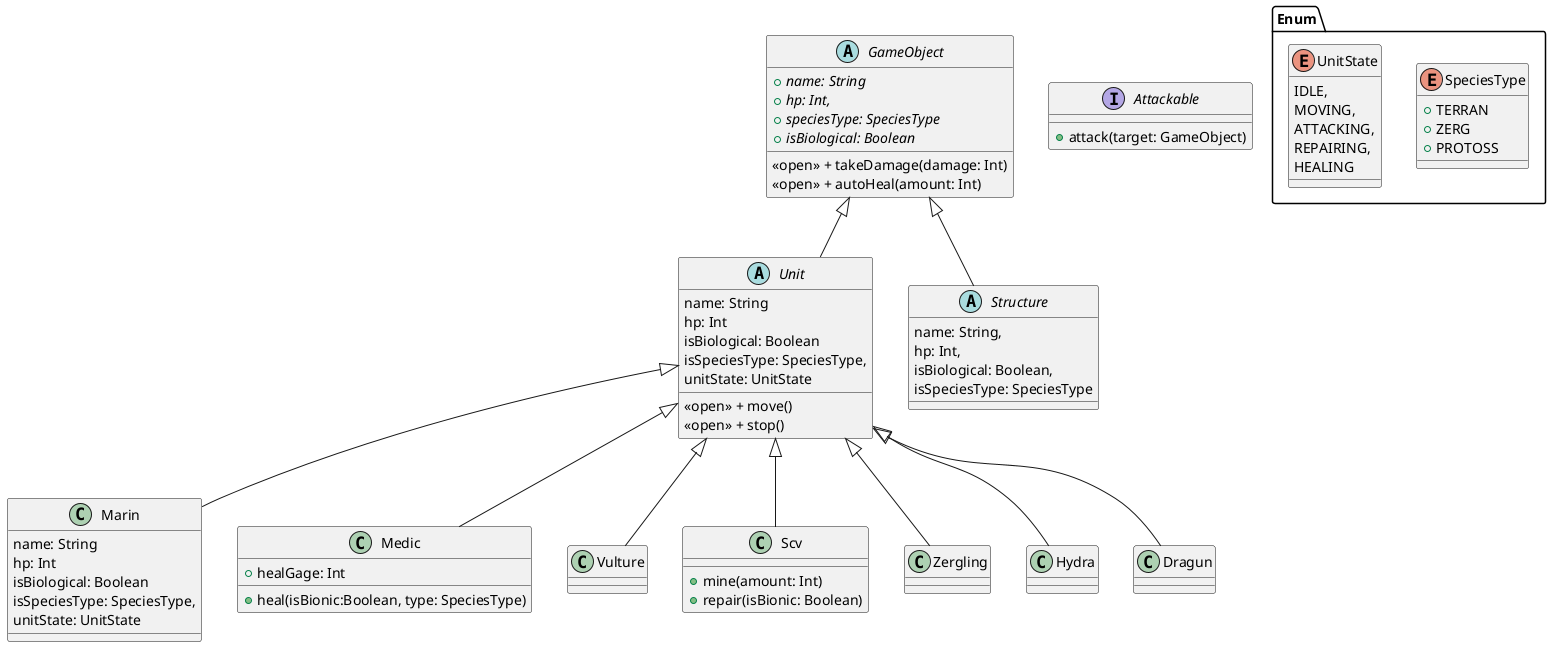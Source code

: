 @startuml
'https://plantuml.com/class-diagram


abstract class GameObject {
    {abstract} + name: String
    {abstract} + hp: Int,
    {abstract} + speciesType: SpeciesType
    {abstract} + isBiological: Boolean

    <<open>> + takeDamage(damage: Int)
    <<open>> + autoHeal(amount: Int)
}

package "Enum" {
enum SpeciesType{
    + TERRAN
    + ZERG
    + PROTOSS
}

enum UnitState {
    IDLE,
    MOVING,
    ATTACKING,
    REPAIRING,
    HEALING
}
}

' 공격 정의
interface Attackable {
    + attack(target: GameObject)
}


abstract Unit extends GameObject {
    name: String
    hp: Int
    isBiological: Boolean
    isSpeciesType: SpeciesType,
    unitState: UnitState

    <<open>> + move()
    <<open>> + stop()
}

abstract Structure extends GameObject {
    name: String,
    hp: Int,
    isBiological: Boolean,
    isSpeciesType: SpeciesType
}


' 테란-생물유닛,기계유닛
class Marin extends Unit {
      name: String
      hp: Int
      isBiological: Boolean
      isSpeciesType: SpeciesType,
      unitState: UnitState
}

' 테란-생물유닛
' 공격 인터페이스 구현 안 받음
class Medic extends Unit {
   + heal(isBionic:Boolean, type: SpeciesType)
   + healGage: Int
}

' 테란-기계유닛
class Vulture extends Unit {

}

' 테란-기계유닛
'광맥 자원 채취 가능 - 광맥 자원은 유닛 생산하는데 쓰임
'기계 유닛을 수리 가능
class Scv extends Unit {
   + mine(amount: Int)
   + repair(isBionic: Boolean)
}


'저그-생물유닛, 생물건물
'저그는 모든 유닛과 건물이 시간 지나면 서서히 회복 가능
'저그의 건물은 테란의 Medic에게 치료 받을 수 있음
class Zergling extends Unit {

}

'저그-생물유닛
class Hydra extends Unit {

}

'프로토스-기계유닛
class Dragun extends Unit  {
}

@enduml

)

'여러 유닛을 그룹화 가능합니다
'유닛 그룹화를 통해 유저가 유닛 컨트롤을 용이하게 해야 합니다.
'
'예를 들면 10개의 서로 다른 유닛을 그룹화하고 한번에 공격을 하거나 이동을 시켜야 합니다.
'그룹화가 가능하도록 설계를 수정하시오.
